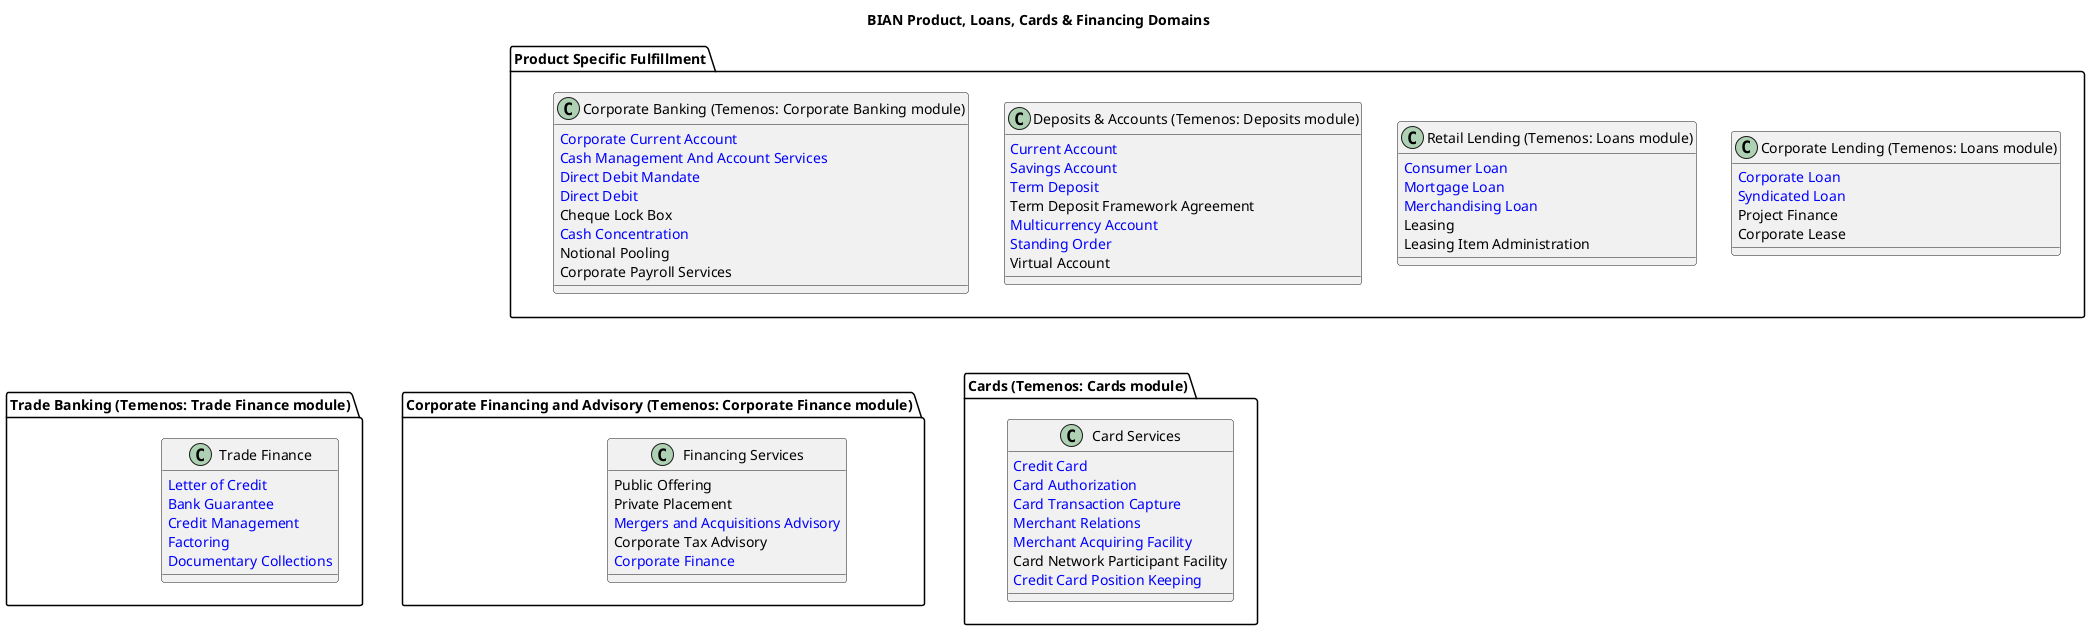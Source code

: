 @startuml BIAN Product, Loans, Cards & Financing

title BIAN Product, Loans, Cards & Financing Domains

!define LAYOUT top to bottom direction

' Row 1
together {
  package "Product Specific Fulfillment" as PRODUCTS {
    class "Deposits & Accounts (Temenos: Deposits module)" as DEP {
      <color:#0000FF>Current Account</color>
      <color:#0000FF>Savings Account</color>
      <color:#0000FF>Term Deposit</color>
      Term Deposit Framework Agreement
      <color:#0000FF>Multicurrency Account</color>
      <color:#0000FF>Standing Order</color>
      Virtual Account
    }

    class "Retail Lending (Temenos: Loans module)" as RETAIL_LENDING {
      <color:#0000FF>Consumer Loan</color>
      <color:#0000FF>Mortgage Loan</color>
      <color:#0000FF>Merchandising Loan</color>
      Leasing
      Leasing Item Administration
    }

    class "Corporate Lending (Temenos: Loans module)" as CORP_LENDING {
      <color:#0000FF>Corporate Loan</color>
      <color:#0000FF>Syndicated Loan</color>
      Project Finance
      Corporate Lease
    }

    class "Corporate Banking (Temenos: Corporate Banking module)" as CORP {
      <color:#0000FF>Corporate Current Account</color>
      <color:#0000FF>Cash Management And Account Services</color>
      <color:#0000FF>Direct Debit Mandate</color>
      <color:#0000FF>Direct Debit</color>
      Cheque Lock Box
      <color:#0000FF>Cash Concentration</color>
      Notional Pooling
      Corporate Payroll Services
    }
  }
}

' Row 2
together {
  package "Cards (Temenos: Cards module)" as CARDS {
    class "Card Services" as CARD_SVC {
      <color:#0000FF>Credit Card</color>
      <color:#0000FF>Card Authorization</color>
      <color:#0000FF>Card Transaction Capture</color>
      <color:#0000FF>Merchant Relations</color>
      <color:#0000FF>Merchant Acquiring Facility</color>
      Card Network Participant Facility
      <color:#0000FF>Credit Card Position Keeping</color>
    }
  }

  package "Corporate Financing and Advisory (Temenos: Corporate Finance module)" as CORP_FIN {
    class "Financing Services" as FIN_SVC {
      Public Offering
      Private Placement
      <color:#0000FF>Mergers and Acquisitions Advisory</color>
      Corporate Tax Advisory
      <color:#0000FF>Corporate Finance</color>
    }
  }

  package "Trade Banking (Temenos: Trade Finance module)" as TRADE {
    class "Trade Finance" as TRADE_FIN {
      <color:#0000FF>Letter of Credit</color>
      <color:#0000FF>Bank Guarantee</color>
      <color:#0000FF>Credit Management</color>
      <color:#0000FF>Factoring</color>
      <color:#0000FF>Documentary Collections</color>
    }
  }
}

' Layout positioning
CARDS -[hidden]right- CORP_FIN
CORP_FIN -[hidden]right- TRADE
PRODUCTS -[hidden]down- CARDS
PRODUCTS -[hidden]down- CORP_FIN
PRODUCTS -[hidden]down- TRADE

' Additional positioning for new lending sections
RETAIL_LENDING -[hidden]right- CORP_LENDING

@enduml